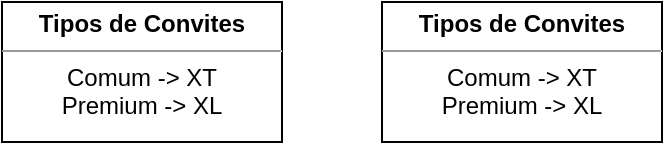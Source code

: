 <mxfile version="20.5.3" type="embed"><diagram name="Página-1" id="P9qhSkHBfWR6bZ-3sJ0j"><mxGraphModel dx="884" dy="1488" grid="1" gridSize="10" guides="1" tooltips="1" connect="1" arrows="1" fold="1" page="1" pageScale="1" pageWidth="850" pageHeight="1100" math="0" shadow="0"><root><mxCell id="0"/><mxCell id="1" parent="0"/><mxCell id="3" value="&lt;p style=&quot;margin: 4px 0px 0px;&quot;&gt;&lt;b&gt;Tipos de Convites&lt;/b&gt;&lt;/p&gt;&lt;hr size=&quot;1&quot;&gt;&lt;div style=&quot;height:2px;&quot;&gt;Comum -&amp;gt; XT&lt;/div&gt;&lt;div style=&quot;height:2px;&quot;&gt;&lt;br&gt;&lt;/div&gt;&lt;div style=&quot;height:2px;&quot;&gt;&lt;br&gt;&lt;/div&gt;&lt;div style=&quot;height:2px;&quot;&gt;&lt;br&gt;&lt;/div&gt;&lt;div style=&quot;height:2px;&quot;&gt;&lt;br&gt;&lt;/div&gt;&lt;div style=&quot;height:2px;&quot;&gt;&lt;br&gt;&lt;/div&gt;&lt;div style=&quot;height:2px;&quot;&gt;&lt;br&gt;&lt;/div&gt;&lt;div style=&quot;height:2px;&quot;&gt;Premium -&amp;gt; XL&lt;/div&gt;" style="verticalAlign=top;align=center;overflow=fill;fontSize=12;fontFamily=Helvetica;html=1;" vertex="1" parent="1"><mxGeometry x="40" y="-1050" width="140" height="70" as="geometry"/></mxCell><mxCell id="4" value="&lt;p style=&quot;margin: 4px 0px 0px;&quot;&gt;&lt;b&gt;Tipos de Convites&lt;/b&gt;&lt;/p&gt;&lt;hr size=&quot;1&quot;&gt;&lt;div style=&quot;height:2px;&quot;&gt;Comum -&amp;gt; XT&lt;/div&gt;&lt;div style=&quot;height:2px;&quot;&gt;&lt;br&gt;&lt;/div&gt;&lt;div style=&quot;height:2px;&quot;&gt;&lt;br&gt;&lt;/div&gt;&lt;div style=&quot;height:2px;&quot;&gt;&lt;br&gt;&lt;/div&gt;&lt;div style=&quot;height:2px;&quot;&gt;&lt;br&gt;&lt;/div&gt;&lt;div style=&quot;height:2px;&quot;&gt;&lt;br&gt;&lt;/div&gt;&lt;div style=&quot;height:2px;&quot;&gt;&lt;br&gt;&lt;/div&gt;&lt;div style=&quot;height:2px;&quot;&gt;Premium -&amp;gt; XL&lt;/div&gt;" style="verticalAlign=top;align=center;overflow=fill;fontSize=12;fontFamily=Helvetica;html=1;" vertex="1" parent="1"><mxGeometry x="230" y="-1050" width="140" height="70" as="geometry"/></mxCell></root></mxGraphModel></diagram></mxfile>